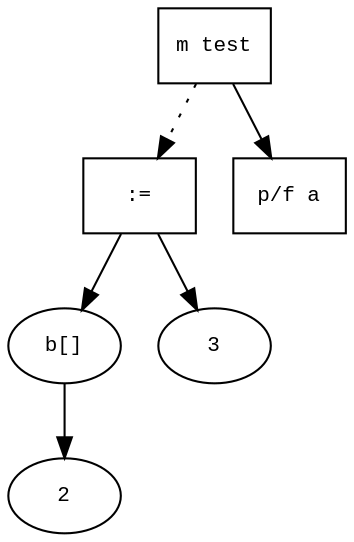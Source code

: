 digraph AST {
  graph [fontname="Times New Roman",fontsize=10];
  node  [fontname="Courier New",fontsize=10];
  edge  [fontname="Times New Roman",fontsize=10];

  node0 [label="m test",shape=box];
  node10 [label=":=",shape=box];
  node7 [label="b[]",shape=ellipse];
  node8 [label="2",shape=ellipse];
  node7-> node8;
  node10->node7;
  node9 [label="3",shape=ellipse];
  node10->node9;
  node0 -> node10 [style=dotted];
  node3 [label="p/f a",shape=box];
  node0 -> node3;
}
